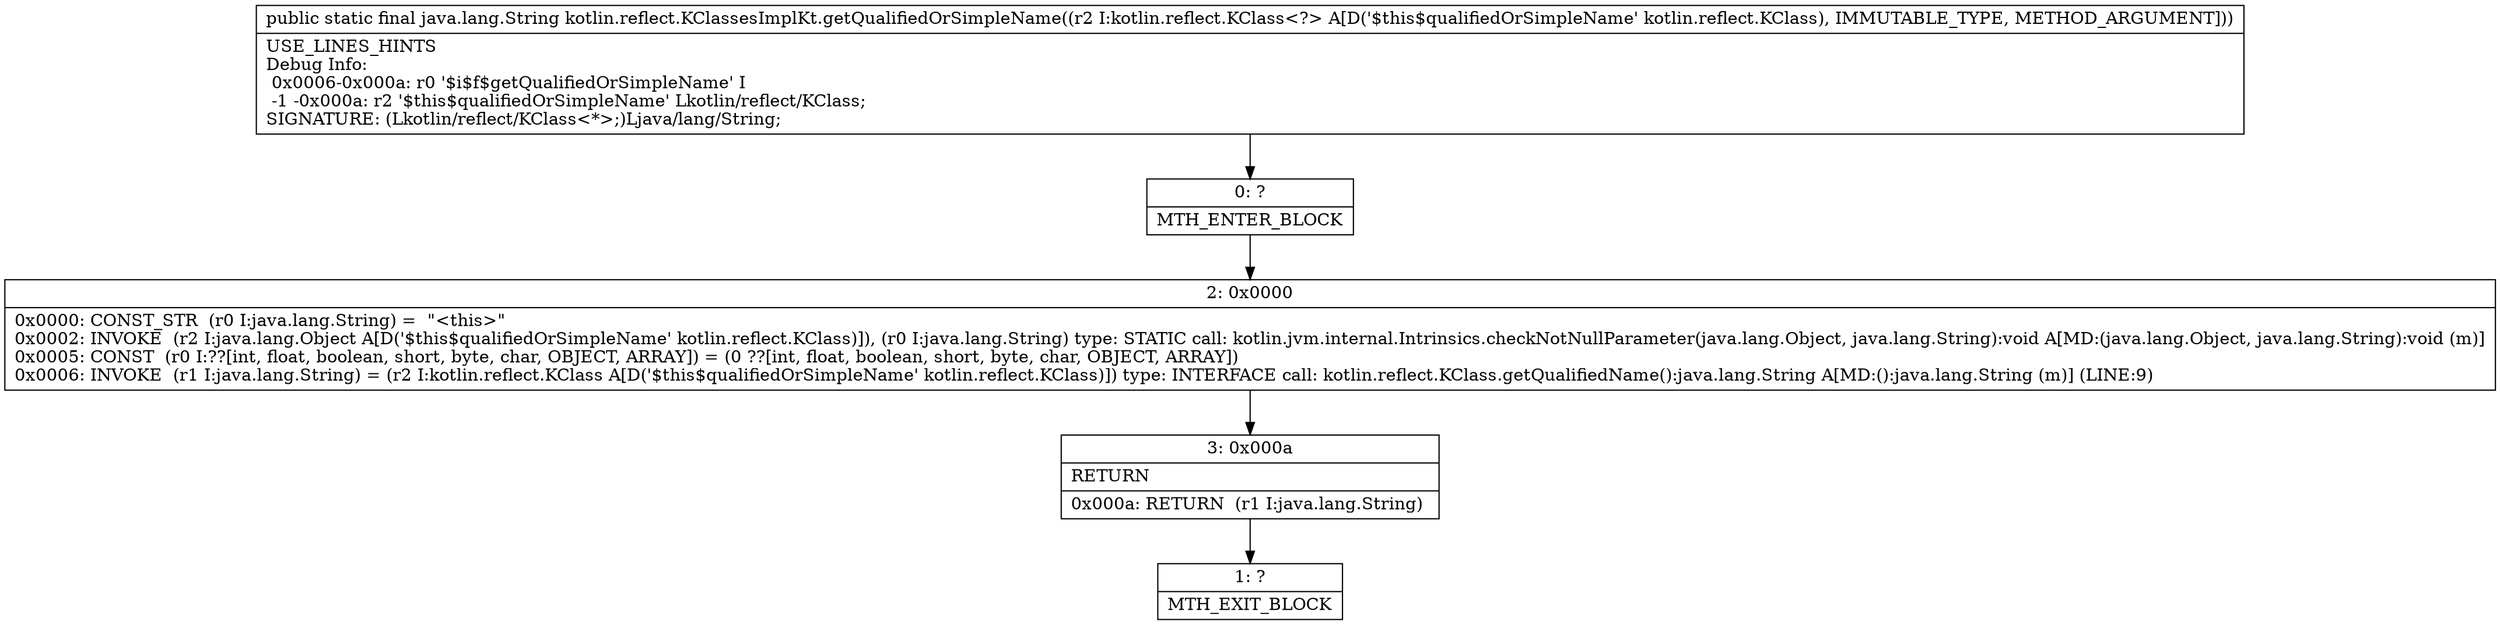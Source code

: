 digraph "CFG forkotlin.reflect.KClassesImplKt.getQualifiedOrSimpleName(Lkotlin\/reflect\/KClass;)Ljava\/lang\/String;" {
Node_0 [shape=record,label="{0\:\ ?|MTH_ENTER_BLOCK\l}"];
Node_2 [shape=record,label="{2\:\ 0x0000|0x0000: CONST_STR  (r0 I:java.lang.String) =  \"\<this\>\" \l0x0002: INVOKE  (r2 I:java.lang.Object A[D('$this$qualifiedOrSimpleName' kotlin.reflect.KClass)]), (r0 I:java.lang.String) type: STATIC call: kotlin.jvm.internal.Intrinsics.checkNotNullParameter(java.lang.Object, java.lang.String):void A[MD:(java.lang.Object, java.lang.String):void (m)]\l0x0005: CONST  (r0 I:??[int, float, boolean, short, byte, char, OBJECT, ARRAY]) = (0 ??[int, float, boolean, short, byte, char, OBJECT, ARRAY]) \l0x0006: INVOKE  (r1 I:java.lang.String) = (r2 I:kotlin.reflect.KClass A[D('$this$qualifiedOrSimpleName' kotlin.reflect.KClass)]) type: INTERFACE call: kotlin.reflect.KClass.getQualifiedName():java.lang.String A[MD:():java.lang.String (m)] (LINE:9)\l}"];
Node_3 [shape=record,label="{3\:\ 0x000a|RETURN\l|0x000a: RETURN  (r1 I:java.lang.String) \l}"];
Node_1 [shape=record,label="{1\:\ ?|MTH_EXIT_BLOCK\l}"];
MethodNode[shape=record,label="{public static final java.lang.String kotlin.reflect.KClassesImplKt.getQualifiedOrSimpleName((r2 I:kotlin.reflect.KClass\<?\> A[D('$this$qualifiedOrSimpleName' kotlin.reflect.KClass), IMMUTABLE_TYPE, METHOD_ARGUMENT]))  | USE_LINES_HINTS\lDebug Info:\l  0x0006\-0x000a: r0 '$i$f$getQualifiedOrSimpleName' I\l  \-1 \-0x000a: r2 '$this$qualifiedOrSimpleName' Lkotlin\/reflect\/KClass;\lSIGNATURE: (Lkotlin\/reflect\/KClass\<*\>;)Ljava\/lang\/String;\l}"];
MethodNode -> Node_0;Node_0 -> Node_2;
Node_2 -> Node_3;
Node_3 -> Node_1;
}

